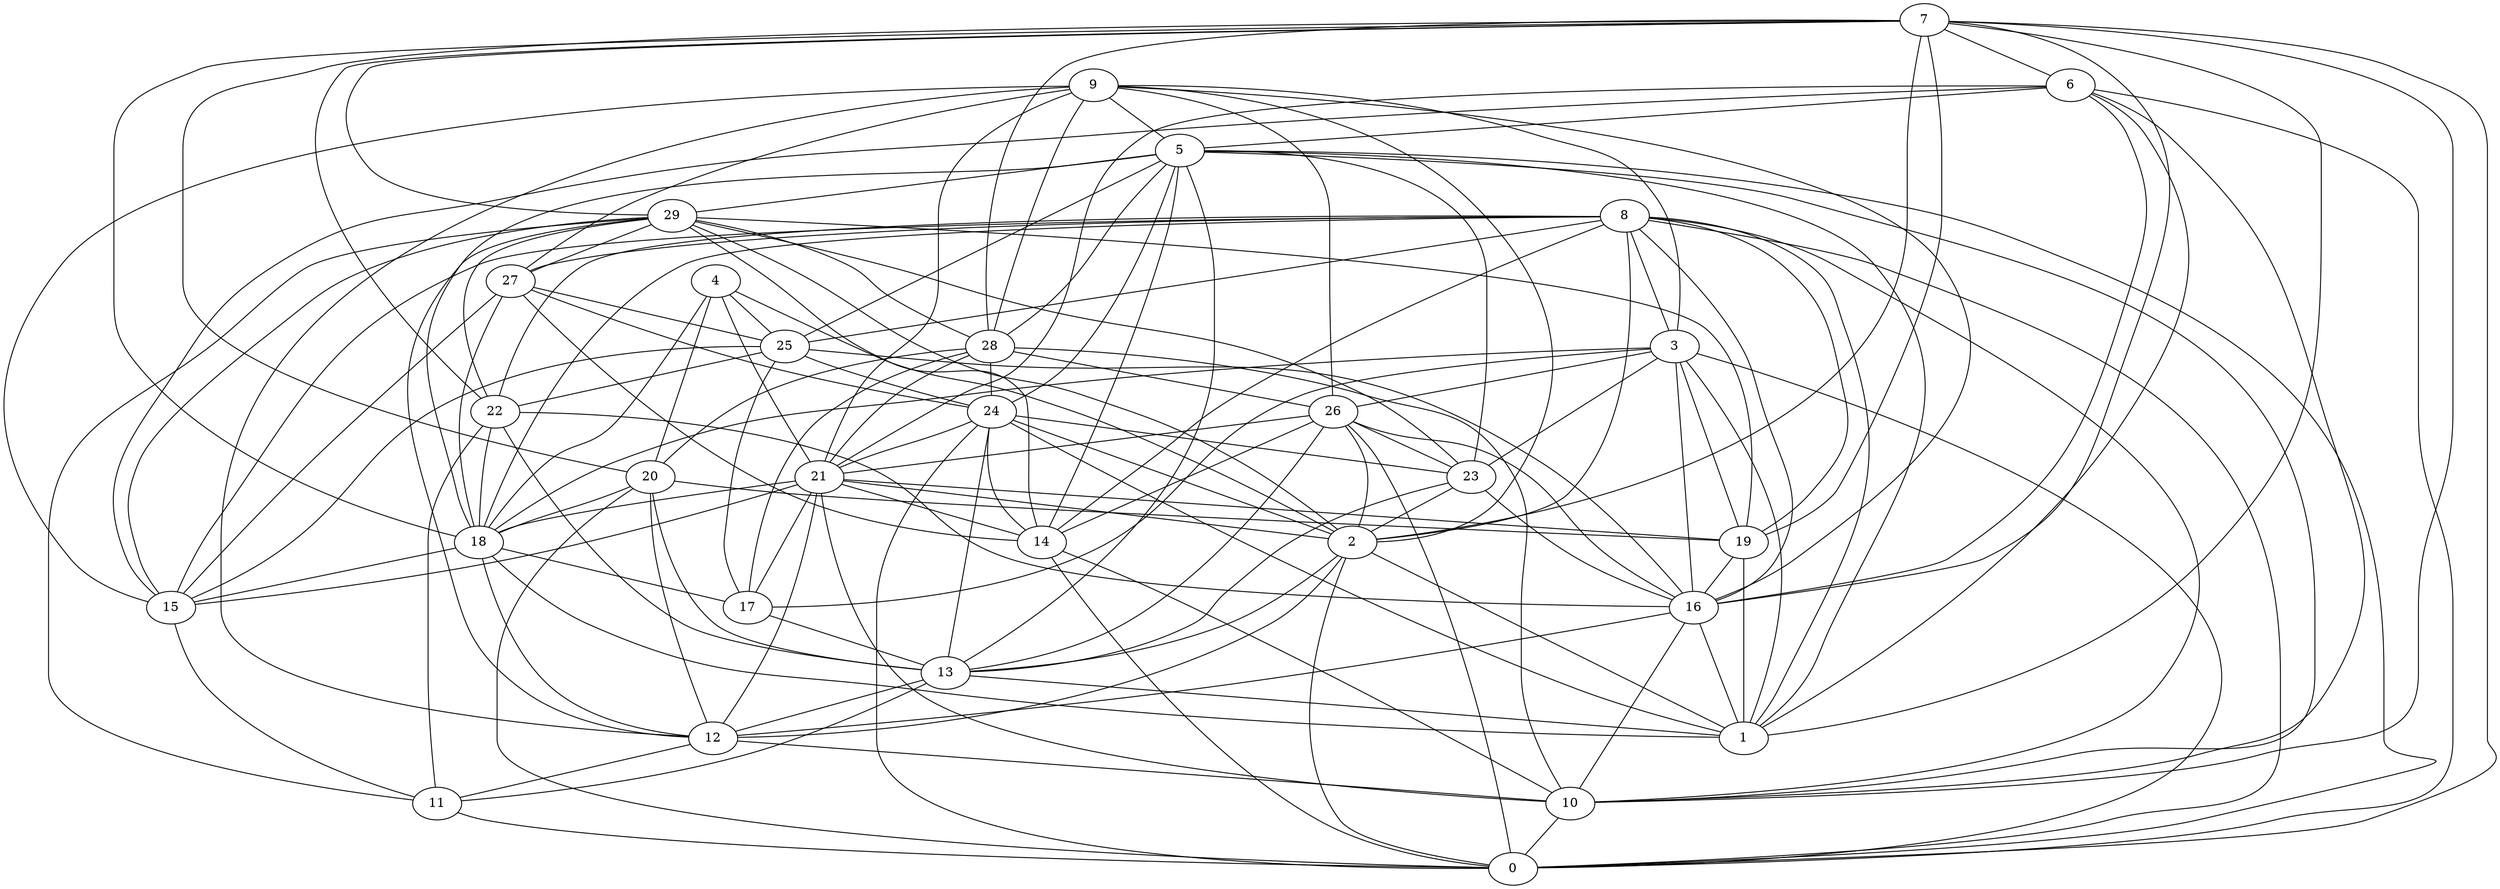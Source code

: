digraph GG_graph {

subgraph G_graph {
edge [color = black]
"28" -> "21" [dir = none]
"25" -> "17" [dir = none]
"2" -> "1" [dir = none]
"9" -> "3" [dir = none]
"9" -> "5" [dir = none]
"9" -> "21" [dir = none]
"29" -> "23" [dir = none]
"29" -> "22" [dir = none]
"29" -> "28" [dir = none]
"29" -> "27" [dir = none]
"13" -> "11" [dir = none]
"20" -> "0" [dir = none]
"20" -> "18" [dir = none]
"20" -> "19" [dir = none]
"20" -> "13" [dir = none]
"14" -> "0" [dir = none]
"26" -> "21" [dir = none]
"26" -> "16" [dir = none]
"24" -> "23" [dir = none]
"24" -> "0" [dir = none]
"24" -> "14" [dir = none]
"6" -> "1" [dir = none]
"6" -> "10" [dir = none]
"6" -> "0" [dir = none]
"3" -> "18" [dir = none]
"3" -> "16" [dir = none]
"3" -> "23" [dir = none]
"3" -> "17" [dir = none]
"16" -> "12" [dir = none]
"16" -> "10" [dir = none]
"7" -> "2" [dir = none]
"7" -> "22" [dir = none]
"7" -> "29" [dir = none]
"7" -> "10" [dir = none]
"7" -> "20" [dir = none]
"7" -> "18" [dir = none]
"7" -> "1" [dir = none]
"10" -> "0" [dir = none]
"27" -> "18" [dir = none]
"8" -> "14" [dir = none]
"8" -> "18" [dir = none]
"8" -> "15" [dir = none]
"18" -> "15" [dir = none]
"11" -> "0" [dir = none]
"21" -> "19" [dir = none]
"21" -> "10" [dir = none]
"21" -> "18" [dir = none]
"21" -> "17" [dir = none]
"21" -> "12" [dir = none]
"21" -> "14" [dir = none]
"23" -> "13" [dir = none]
"4" -> "2" [dir = none]
"4" -> "21" [dir = none]
"12" -> "10" [dir = none]
"5" -> "13" [dir = none]
"5" -> "1" [dir = none]
"5" -> "29" [dir = none]
"5" -> "25" [dir = none]
"7" -> "6" [dir = none]
"29" -> "14" [dir = none]
"18" -> "1" [dir = none]
"15" -> "11" [dir = none]
"26" -> "0" [dir = none]
"23" -> "16" [dir = none]
"18" -> "12" [dir = none]
"22" -> "18" [dir = none]
"9" -> "2" [dir = none]
"20" -> "12" [dir = none]
"4" -> "20" [dir = none]
"18" -> "17" [dir = none]
"3" -> "1" [dir = none]
"24" -> "21" [dir = none]
"26" -> "23" [dir = none]
"5" -> "23" [dir = none]
"7" -> "16" [dir = none]
"23" -> "2" [dir = none]
"7" -> "19" [dir = none]
"17" -> "13" [dir = none]
"5" -> "10" [dir = none]
"29" -> "12" [dir = none]
"8" -> "16" [dir = none]
"28" -> "24" [dir = none]
"29" -> "2" [dir = none]
"21" -> "15" [dir = none]
"8" -> "0" [dir = none]
"28" -> "20" [dir = none]
"9" -> "15" [dir = none]
"21" -> "2" [dir = none]
"9" -> "26" [dir = none]
"6" -> "16" [dir = none]
"2" -> "12" [dir = none]
"3" -> "19" [dir = none]
"24" -> "2" [dir = none]
"12" -> "11" [dir = none]
"6" -> "15" [dir = none]
"9" -> "12" [dir = none]
"27" -> "24" [dir = none]
"28" -> "10" [dir = none]
"25" -> "16" [dir = none]
"8" -> "22" [dir = none]
"8" -> "1" [dir = none]
"26" -> "13" [dir = none]
"24" -> "1" [dir = none]
"7" -> "0" [dir = none]
"5" -> "18" [dir = none]
"6" -> "5" [dir = none]
"27" -> "25" [dir = none]
"29" -> "19" [dir = none]
"27" -> "15" [dir = none]
"19" -> "16" [dir = none]
"8" -> "25" [dir = none]
"13" -> "1" [dir = none]
"29" -> "11" [dir = none]
"8" -> "19" [dir = none]
"5" -> "28" [dir = none]
"25" -> "22" [dir = none]
"2" -> "0" [dir = none]
"13" -> "12" [dir = none]
"6" -> "21" [dir = none]
"28" -> "17" [dir = none]
"4" -> "18" [dir = none]
"14" -> "10" [dir = none]
"9" -> "27" [dir = none]
"19" -> "1" [dir = none]
"3" -> "26" [dir = none]
"25" -> "24" [dir = none]
"8" -> "27" [dir = none]
"4" -> "25" [dir = none]
"5" -> "24" [dir = none]
"16" -> "1" [dir = none]
"2" -> "13" [dir = none]
"29" -> "15" [dir = none]
"27" -> "14" [dir = none]
"26" -> "14" [dir = none]
"5" -> "14" [dir = none]
"3" -> "0" [dir = none]
"9" -> "28" [dir = none]
"22" -> "16" [dir = none]
"22" -> "11" [dir = none]
"28" -> "26" [dir = none]
"7" -> "28" [dir = none]
"5" -> "0" [dir = none]
"26" -> "2" [dir = none]
"8" -> "3" [dir = none]
"8" -> "2" [dir = none]
"24" -> "13" [dir = none]
"25" -> "15" [dir = none]
"9" -> "16" [dir = none]
"8" -> "10" [dir = none]
"22" -> "13" [dir = none]
}

}
